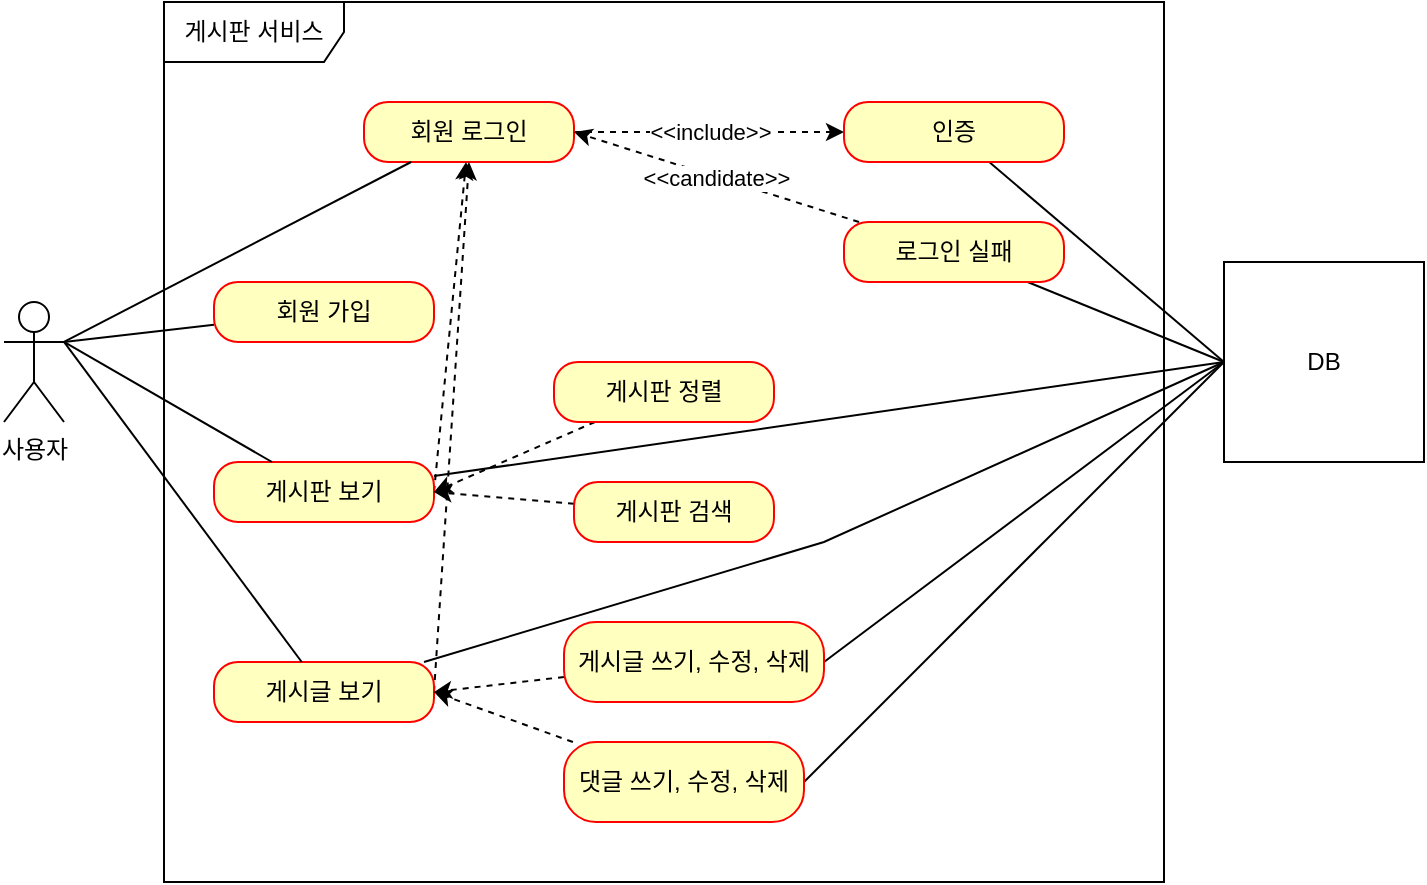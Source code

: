 <mxfile version="26.0.4">
  <diagram name="페이지-1" id="ZHLz8bxYrGwgKjmgsZ7p">
    <mxGraphModel dx="875" dy="435" grid="1" gridSize="10" guides="1" tooltips="1" connect="1" arrows="1" fold="1" page="1" pageScale="1" pageWidth="827" pageHeight="1169" math="0" shadow="0">
      <root>
        <mxCell id="0" />
        <mxCell id="1" parent="0" />
        <mxCell id="IaaIUEb9lgwrBOVpgSYz-1" value="사용자" style="shape=umlActor;verticalLabelPosition=bottom;verticalAlign=top;html=1;" vertex="1" parent="1">
          <mxGeometry x="20" y="730" width="30" height="60" as="geometry" />
        </mxCell>
        <mxCell id="IaaIUEb9lgwrBOVpgSYz-3" value="게시판 서비스" style="shape=umlFrame;whiteSpace=wrap;html=1;pointerEvents=0;width=90;height=30;" vertex="1" parent="1">
          <mxGeometry x="100" y="580" width="500" height="440" as="geometry" />
        </mxCell>
        <mxCell id="IaaIUEb9lgwrBOVpgSYz-8" value="회원 가입" style="rounded=1;whiteSpace=wrap;html=1;arcSize=40;fontColor=#000000;fillColor=#ffffc0;strokeColor=#ff0000;" vertex="1" parent="1">
          <mxGeometry x="125" y="720" width="110" height="30" as="geometry" />
        </mxCell>
        <mxCell id="IaaIUEb9lgwrBOVpgSYz-32" value="&amp;lt;&amp;lt;include&amp;gt;&amp;gt;" style="edgeStyle=orthogonalEdgeStyle;rounded=0;orthogonalLoop=1;jettySize=auto;html=1;dashed=1;" edge="1" parent="1" source="IaaIUEb9lgwrBOVpgSYz-10" target="IaaIUEb9lgwrBOVpgSYz-11">
          <mxGeometry relative="1" as="geometry" />
        </mxCell>
        <mxCell id="IaaIUEb9lgwrBOVpgSYz-10" value="회원 로그인&lt;span style=&quot;color: rgba(0, 0, 0, 0); font-family: monospace; font-size: 0px; text-align: start; text-wrap-mode: nowrap;&quot;&gt;%3CmxGraphModel%3E%3Croot%3E%3CmxCell%20id%3D%220%22%2F%3E%3CmxCell%20id%3D%221%22%20parent%3D%220%22%2F%3E%3CmxCell%20id%3D%222%22%20value%3D%22%ED%9A%8C%EC%9B%90%20%EA%B0%80%EC%9E%85%22%20style%3D%22rounded%3D1%3BwhiteSpace%3Dwrap%3Bhtml%3D1%3BarcSize%3D40%3BfontColor%3D%23000000%3BfillColor%3D%23ffffc0%3BstrokeColor%3D%23ff0000%3B%22%20vertex%3D%221%22%20parent%3D%221%22%3E%3CmxGeometry%20x%3D%22150%22%20y%3D%22740%22%20width%3D%22120%22%20height%3D%2240%22%20as%3D%22geometry%22%2F%3E%3C%2FmxCell%3E%3C%2Froot%3E%3C%2FmxGraphModel%3E&lt;/span&gt;" style="rounded=1;whiteSpace=wrap;html=1;arcSize=40;fontColor=#000000;fillColor=#ffffc0;strokeColor=#ff0000;" vertex="1" parent="1">
          <mxGeometry x="200" y="630" width="105" height="30" as="geometry" />
        </mxCell>
        <mxCell id="IaaIUEb9lgwrBOVpgSYz-44" style="rounded=0;orthogonalLoop=1;jettySize=auto;html=1;entryX=0;entryY=0.5;entryDx=0;entryDy=0;endArrow=none;endFill=0;" edge="1" parent="1" source="IaaIUEb9lgwrBOVpgSYz-11" target="IaaIUEb9lgwrBOVpgSYz-42">
          <mxGeometry relative="1" as="geometry" />
        </mxCell>
        <mxCell id="IaaIUEb9lgwrBOVpgSYz-11" value="인증" style="rounded=1;whiteSpace=wrap;html=1;arcSize=40;fontColor=#000000;fillColor=#ffffc0;strokeColor=#ff0000;" vertex="1" parent="1">
          <mxGeometry x="440" y="630" width="110" height="30" as="geometry" />
        </mxCell>
        <mxCell id="IaaIUEb9lgwrBOVpgSYz-37" value="&amp;lt;&amp;lt;candidate&amp;gt;&amp;gt;" style="rounded=0;orthogonalLoop=1;jettySize=auto;html=1;entryX=1;entryY=0.5;entryDx=0;entryDy=0;dashed=1;" edge="1" parent="1" source="IaaIUEb9lgwrBOVpgSYz-12" target="IaaIUEb9lgwrBOVpgSYz-10">
          <mxGeometry relative="1" as="geometry" />
        </mxCell>
        <mxCell id="IaaIUEb9lgwrBOVpgSYz-45" style="rounded=0;orthogonalLoop=1;jettySize=auto;html=1;entryX=0;entryY=0.5;entryDx=0;entryDy=0;endArrow=none;endFill=0;" edge="1" parent="1" source="IaaIUEb9lgwrBOVpgSYz-12" target="IaaIUEb9lgwrBOVpgSYz-42">
          <mxGeometry relative="1" as="geometry" />
        </mxCell>
        <mxCell id="IaaIUEb9lgwrBOVpgSYz-12" value="로그인 실패" style="rounded=1;whiteSpace=wrap;html=1;arcSize=40;fontColor=#000000;fillColor=#ffffc0;strokeColor=#ff0000;" vertex="1" parent="1">
          <mxGeometry x="440" y="690" width="110" height="30" as="geometry" />
        </mxCell>
        <mxCell id="IaaIUEb9lgwrBOVpgSYz-35" style="rounded=0;orthogonalLoop=1;jettySize=auto;html=1;exitX=1;exitY=0.5;exitDx=0;exitDy=0;dashed=1;" edge="1" parent="1" source="IaaIUEb9lgwrBOVpgSYz-13" target="IaaIUEb9lgwrBOVpgSYz-10">
          <mxGeometry relative="1" as="geometry" />
        </mxCell>
        <mxCell id="IaaIUEb9lgwrBOVpgSYz-46" style="rounded=0;orthogonalLoop=1;jettySize=auto;html=1;entryX=0;entryY=0.5;entryDx=0;entryDy=0;endArrow=none;endFill=0;" edge="1" parent="1" source="IaaIUEb9lgwrBOVpgSYz-13" target="IaaIUEb9lgwrBOVpgSYz-42">
          <mxGeometry relative="1" as="geometry" />
        </mxCell>
        <mxCell id="IaaIUEb9lgwrBOVpgSYz-13" value="게시판 보기" style="rounded=1;whiteSpace=wrap;html=1;arcSize=40;fontColor=#000000;fillColor=#ffffc0;strokeColor=#ff0000;" vertex="1" parent="1">
          <mxGeometry x="125" y="810" width="110" height="30" as="geometry" />
        </mxCell>
        <mxCell id="IaaIUEb9lgwrBOVpgSYz-38" style="rounded=0;orthogonalLoop=1;jettySize=auto;html=1;entryX=1;entryY=0.5;entryDx=0;entryDy=0;dashed=1;" edge="1" parent="1" source="IaaIUEb9lgwrBOVpgSYz-14" target="IaaIUEb9lgwrBOVpgSYz-13">
          <mxGeometry relative="1" as="geometry" />
        </mxCell>
        <mxCell id="IaaIUEb9lgwrBOVpgSYz-14" value="게시판 정렬" style="rounded=1;whiteSpace=wrap;html=1;arcSize=40;fontColor=#000000;fillColor=#ffffc0;strokeColor=#ff0000;" vertex="1" parent="1">
          <mxGeometry x="295" y="760" width="110" height="30" as="geometry" />
        </mxCell>
        <mxCell id="IaaIUEb9lgwrBOVpgSYz-39" style="rounded=0;orthogonalLoop=1;jettySize=auto;html=1;entryX=1;entryY=0.5;entryDx=0;entryDy=0;dashed=1;" edge="1" parent="1" source="IaaIUEb9lgwrBOVpgSYz-16" target="IaaIUEb9lgwrBOVpgSYz-13">
          <mxGeometry relative="1" as="geometry" />
        </mxCell>
        <mxCell id="IaaIUEb9lgwrBOVpgSYz-16" value="게시판 검색" style="rounded=1;whiteSpace=wrap;html=1;arcSize=40;fontColor=#000000;fillColor=#ffffc0;strokeColor=#ff0000;" vertex="1" parent="1">
          <mxGeometry x="305" y="820" width="100" height="30" as="geometry" />
        </mxCell>
        <mxCell id="IaaIUEb9lgwrBOVpgSYz-36" style="rounded=0;orthogonalLoop=1;jettySize=auto;html=1;entryX=0.5;entryY=1;entryDx=0;entryDy=0;dashed=1;exitX=1;exitY=0.5;exitDx=0;exitDy=0;" edge="1" parent="1" source="IaaIUEb9lgwrBOVpgSYz-17" target="IaaIUEb9lgwrBOVpgSYz-10">
          <mxGeometry relative="1" as="geometry" />
        </mxCell>
        <mxCell id="IaaIUEb9lgwrBOVpgSYz-47" style="rounded=0;orthogonalLoop=1;jettySize=auto;html=1;entryX=0;entryY=0.5;entryDx=0;entryDy=0;endArrow=none;endFill=0;" edge="1" parent="1" source="IaaIUEb9lgwrBOVpgSYz-17" target="IaaIUEb9lgwrBOVpgSYz-42">
          <mxGeometry relative="1" as="geometry">
            <Array as="points">
              <mxPoint x="430" y="850" />
            </Array>
          </mxGeometry>
        </mxCell>
        <mxCell id="IaaIUEb9lgwrBOVpgSYz-17" value="게시글 보기" style="rounded=1;whiteSpace=wrap;html=1;arcSize=40;fontColor=#000000;fillColor=#ffffc0;strokeColor=#ff0000;" vertex="1" parent="1">
          <mxGeometry x="125" y="910" width="110" height="30" as="geometry" />
        </mxCell>
        <mxCell id="IaaIUEb9lgwrBOVpgSYz-40" style="rounded=0;orthogonalLoop=1;jettySize=auto;html=1;entryX=1;entryY=0.5;entryDx=0;entryDy=0;dashed=1;" edge="1" parent="1" source="IaaIUEb9lgwrBOVpgSYz-18" target="IaaIUEb9lgwrBOVpgSYz-17">
          <mxGeometry relative="1" as="geometry" />
        </mxCell>
        <mxCell id="IaaIUEb9lgwrBOVpgSYz-48" style="rounded=0;orthogonalLoop=1;jettySize=auto;html=1;entryX=0;entryY=0.5;entryDx=0;entryDy=0;endArrow=none;endFill=0;exitX=1;exitY=0.5;exitDx=0;exitDy=0;" edge="1" parent="1" source="IaaIUEb9lgwrBOVpgSYz-18" target="IaaIUEb9lgwrBOVpgSYz-42">
          <mxGeometry relative="1" as="geometry" />
        </mxCell>
        <mxCell id="IaaIUEb9lgwrBOVpgSYz-18" value="게시글 쓰기, 수정, 삭제" style="rounded=1;whiteSpace=wrap;html=1;arcSize=40;fontColor=#000000;fillColor=#ffffc0;strokeColor=#ff0000;" vertex="1" parent="1">
          <mxGeometry x="300" y="890" width="130" height="40" as="geometry" />
        </mxCell>
        <mxCell id="IaaIUEb9lgwrBOVpgSYz-41" style="rounded=0;orthogonalLoop=1;jettySize=auto;html=1;entryX=1;entryY=0.5;entryDx=0;entryDy=0;dashed=1;" edge="1" parent="1" source="IaaIUEb9lgwrBOVpgSYz-19" target="IaaIUEb9lgwrBOVpgSYz-17">
          <mxGeometry relative="1" as="geometry" />
        </mxCell>
        <mxCell id="IaaIUEb9lgwrBOVpgSYz-49" style="rounded=0;orthogonalLoop=1;jettySize=auto;html=1;entryX=0;entryY=0.5;entryDx=0;entryDy=0;endArrow=none;endFill=0;exitX=1;exitY=0.5;exitDx=0;exitDy=0;" edge="1" parent="1" source="IaaIUEb9lgwrBOVpgSYz-19" target="IaaIUEb9lgwrBOVpgSYz-42">
          <mxGeometry relative="1" as="geometry" />
        </mxCell>
        <mxCell id="IaaIUEb9lgwrBOVpgSYz-19" value="댓글 쓰기, 수정, 삭제" style="rounded=1;whiteSpace=wrap;html=1;arcSize=40;fontColor=#000000;fillColor=#ffffc0;strokeColor=#ff0000;" vertex="1" parent="1">
          <mxGeometry x="300" y="950" width="120" height="40" as="geometry" />
        </mxCell>
        <mxCell id="IaaIUEb9lgwrBOVpgSYz-22" style="rounded=0;orthogonalLoop=1;jettySize=auto;html=1;strokeColor=default;endArrow=none;endFill=0;" edge="1" parent="1" source="IaaIUEb9lgwrBOVpgSYz-8">
          <mxGeometry relative="1" as="geometry">
            <mxPoint x="50" y="750" as="targetPoint" />
          </mxGeometry>
        </mxCell>
        <mxCell id="IaaIUEb9lgwrBOVpgSYz-28" style="rounded=0;orthogonalLoop=1;jettySize=auto;html=1;entryX=1;entryY=0.333;entryDx=0;entryDy=0;entryPerimeter=0;endArrow=none;endFill=0;" edge="1" parent="1" source="IaaIUEb9lgwrBOVpgSYz-13" target="IaaIUEb9lgwrBOVpgSYz-1">
          <mxGeometry relative="1" as="geometry" />
        </mxCell>
        <mxCell id="IaaIUEb9lgwrBOVpgSYz-29" style="rounded=0;orthogonalLoop=1;jettySize=auto;html=1;entryX=1;entryY=0.333;entryDx=0;entryDy=0;entryPerimeter=0;endArrow=none;endFill=0;" edge="1" parent="1" source="IaaIUEb9lgwrBOVpgSYz-17" target="IaaIUEb9lgwrBOVpgSYz-1">
          <mxGeometry relative="1" as="geometry" />
        </mxCell>
        <mxCell id="IaaIUEb9lgwrBOVpgSYz-31" style="rounded=0;orthogonalLoop=1;jettySize=auto;html=1;entryX=1;entryY=0.333;entryDx=0;entryDy=0;entryPerimeter=0;endArrow=none;endFill=0;" edge="1" parent="1" source="IaaIUEb9lgwrBOVpgSYz-10" target="IaaIUEb9lgwrBOVpgSYz-1">
          <mxGeometry relative="1" as="geometry" />
        </mxCell>
        <mxCell id="IaaIUEb9lgwrBOVpgSYz-42" value="DB" style="html=1;dropTarget=0;whiteSpace=wrap;" vertex="1" parent="1">
          <mxGeometry x="630" y="710" width="100" height="100" as="geometry" />
        </mxCell>
      </root>
    </mxGraphModel>
  </diagram>
</mxfile>
